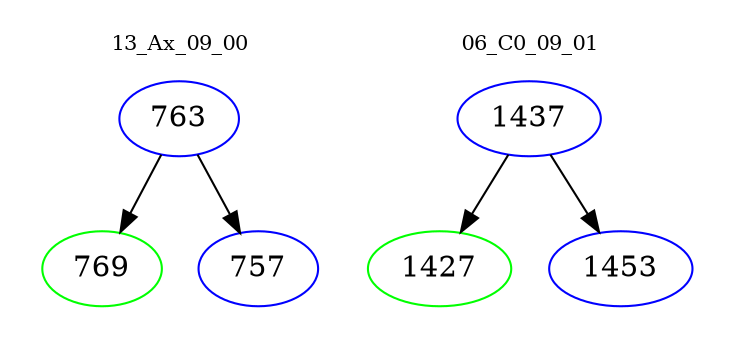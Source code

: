 digraph{
subgraph cluster_0 {
color = white
label = "13_Ax_09_00";
fontsize=10;
T0_763 [label="763", color="blue"]
T0_763 -> T0_769 [color="black"]
T0_769 [label="769", color="green"]
T0_763 -> T0_757 [color="black"]
T0_757 [label="757", color="blue"]
}
subgraph cluster_1 {
color = white
label = "06_C0_09_01";
fontsize=10;
T1_1437 [label="1437", color="blue"]
T1_1437 -> T1_1427 [color="black"]
T1_1427 [label="1427", color="green"]
T1_1437 -> T1_1453 [color="black"]
T1_1453 [label="1453", color="blue"]
}
}
